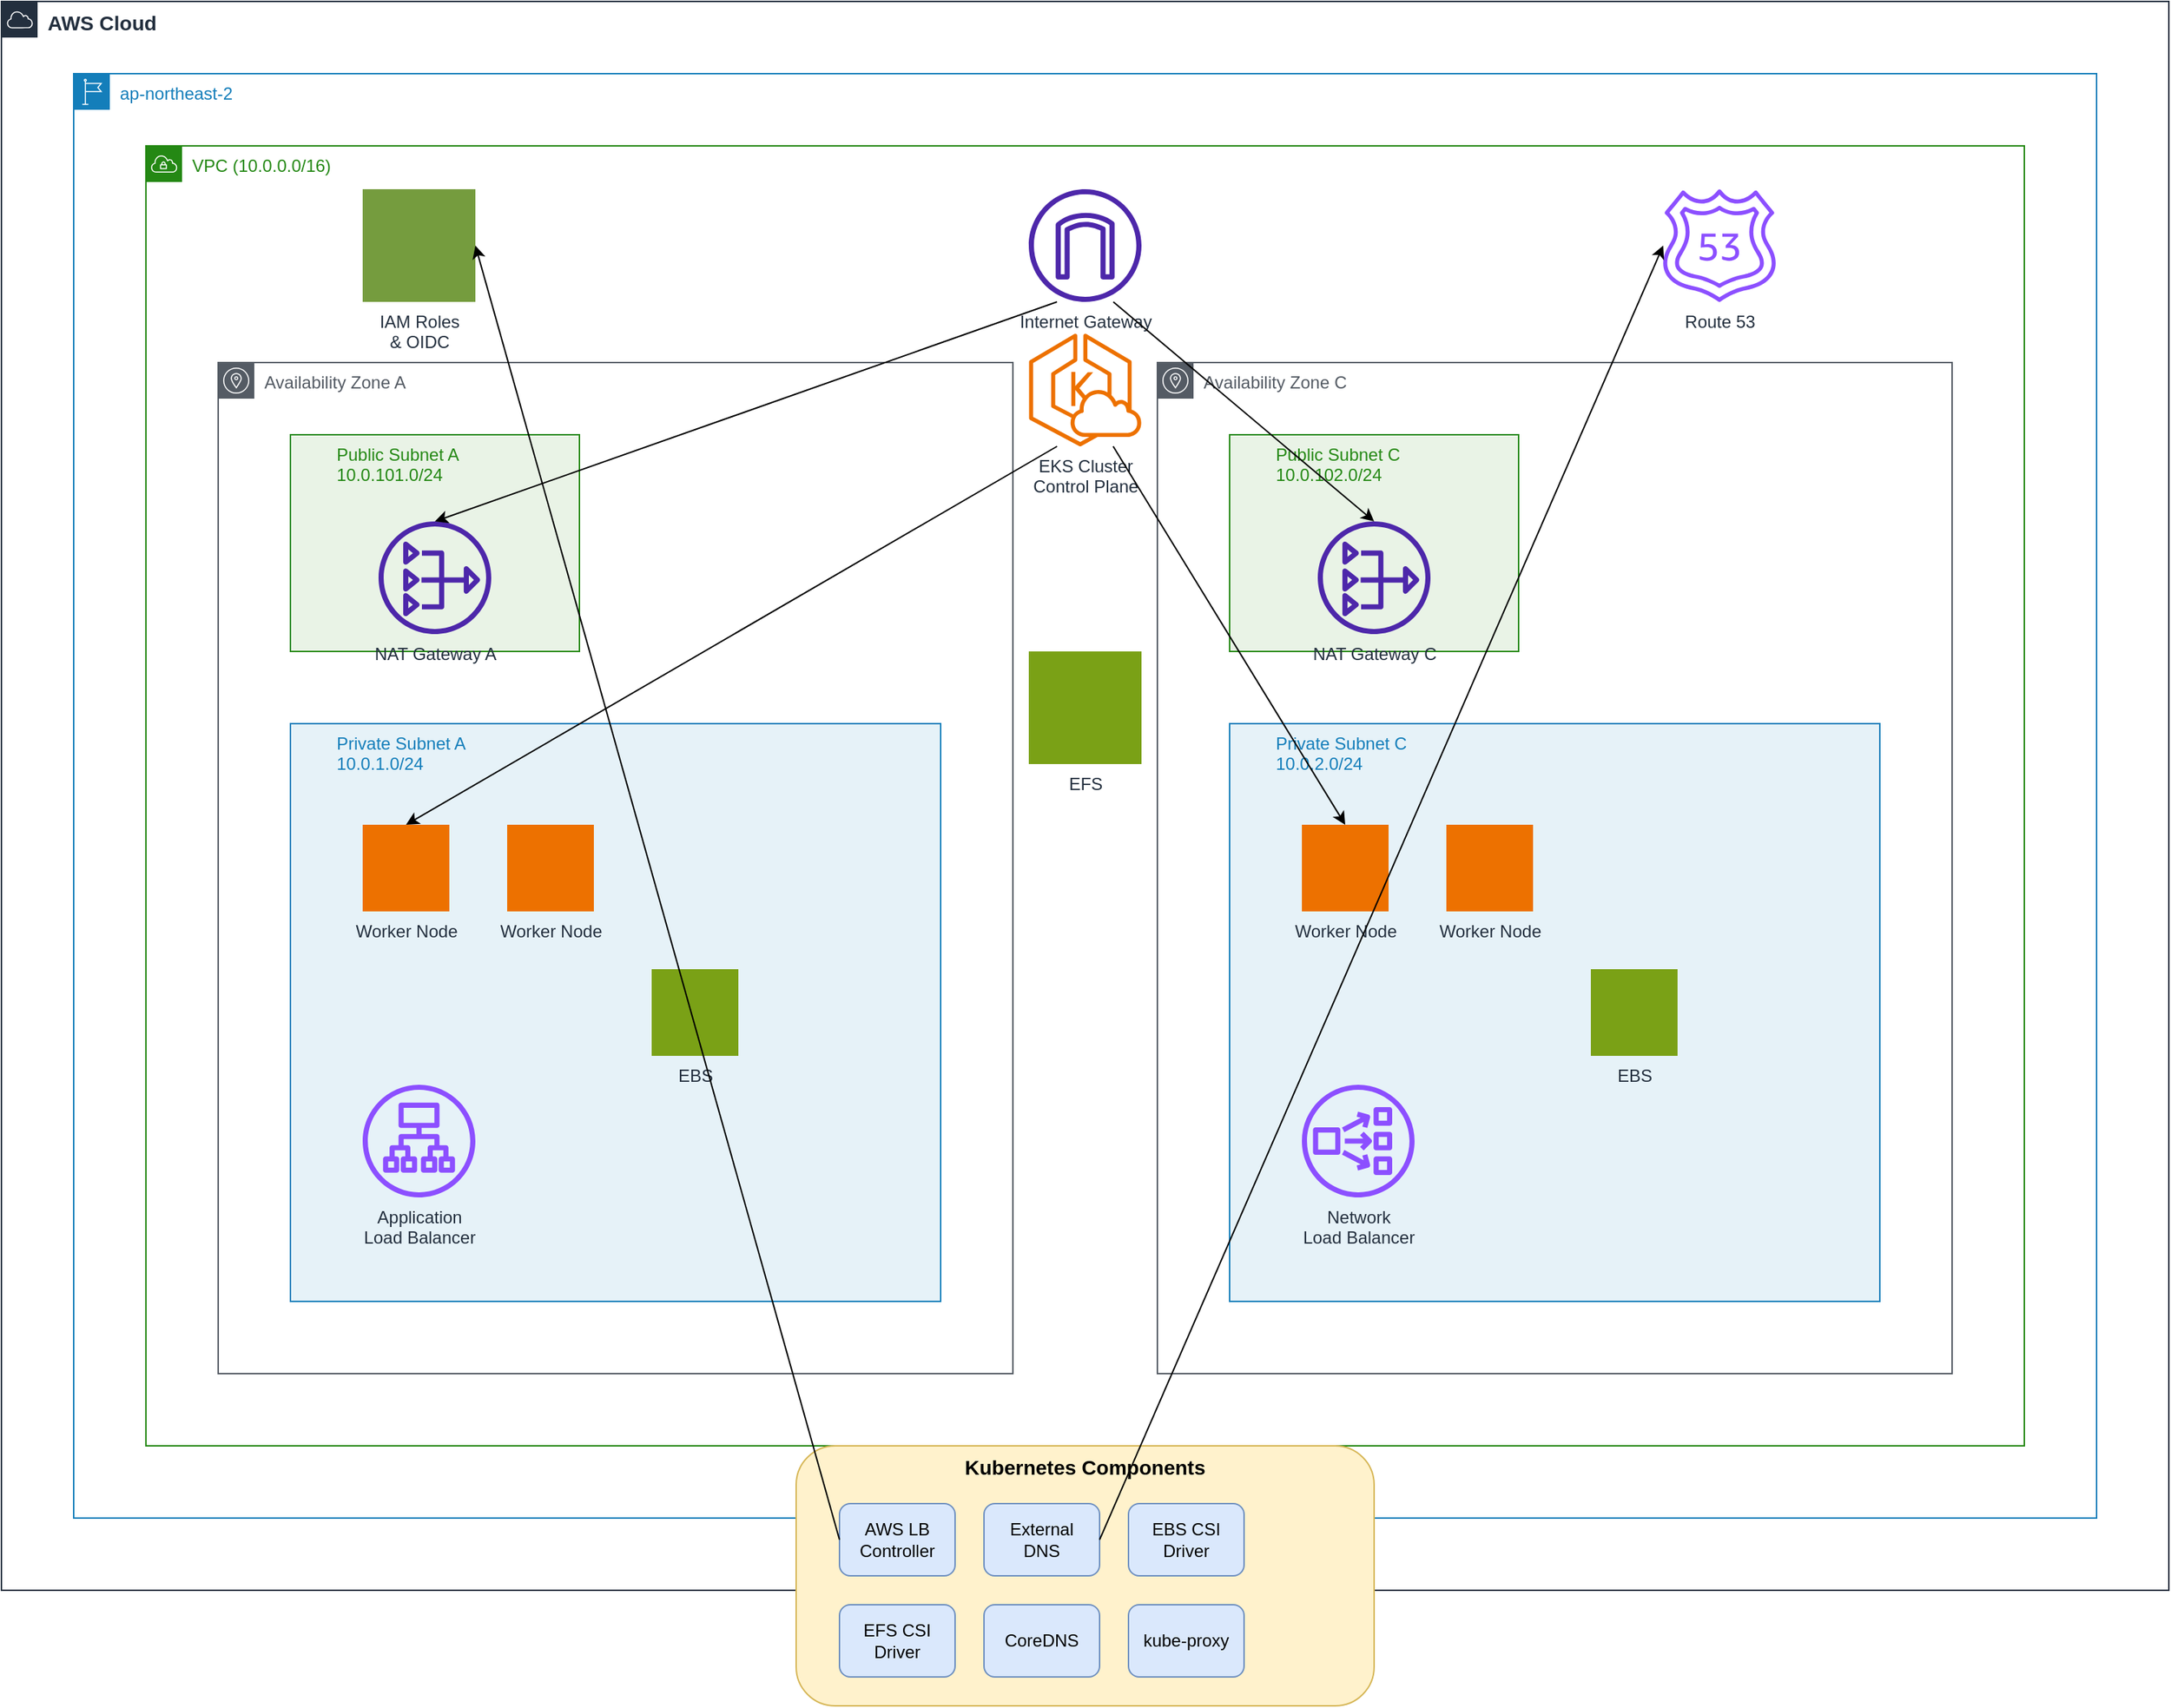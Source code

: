 <mxfile version="22.1.16" type="device">
  <diagram name="EKS-Architecture" id="eks-arch">
    <mxGraphModel dx="2000" dy="1200" grid="1" gridSize="10" guides="1" tooltips="1" connect="1" arrows="1" fold="1" page="1" pageScale="1" pageWidth="1600" pageHeight="1200" math="0" shadow="0">
      <root>
        <mxCell id="0" />
        <mxCell id="1" parent="0" />
        
        <!-- AWS Cloud -->
        <mxCell id="aws-cloud" value="AWS Cloud" style="sketch=0;outlineConnect=0;gradientColor=none;html=1;whiteSpace=wrap;fontSize=14;fontStyle=1;shape=mxgraph.aws4.group;grIcon=mxgraph.aws4.group_aws_cloud;strokeColor=#232F3E;fillColor=none;verticalAlign=top;align=left;spacingLeft=30;fontColor=#232F3E;dashed=0;" vertex="1" parent="1">
          <mxGeometry x="50" y="50" width="1500" height="1100" as="geometry" />
        </mxCell>
        
        <!-- Region -->
        <mxCell id="region" value="ap-northeast-2" style="sketch=0;outlineConnect=0;gradientColor=none;html=1;whiteSpace=wrap;fontSize=12;fontStyle=0;shape=mxgraph.aws4.group;grIcon=mxgraph.aws4.group_region;strokeColor=#147EBA;fillColor=none;verticalAlign=top;align=left;spacingLeft=30;fontColor=#147EBA;dashed=0;" vertex="1" parent="1">
          <mxGeometry x="100" y="100" width="1400" height="1000" as="geometry" />
        </mxCell>
        
        <!-- VPC -->
        <mxCell id="vpc" value="VPC (10.0.0.0/16)" style="sketch=0;outlineConnect=0;gradientColor=none;html=1;whiteSpace=wrap;fontSize=12;fontStyle=0;shape=mxgraph.aws4.group;grIcon=mxgraph.aws4.group_vpc;strokeColor=#248814;fillColor=none;verticalAlign=top;align=left;spacingLeft=30;fontColor=#248814;dashed=0;" vertex="1" parent="1">
          <mxGeometry x="150" y="150" width="1300" height="900" as="geometry" />
        </mxCell>
        
        <!-- Internet Gateway -->
        <mxCell id="igw" value="Internet Gateway" style="sketch=0;outlineConnect=0;fontColor=#232F3E;gradientColor=none;fillColor=#4D27AA;strokeColor=none;dashed=0;verticalLabelPosition=bottom;verticalAlign=top;align=center;html=1;fontSize=12;fontStyle=0;aspect=fixed;pointerEvents=1;shape=mxgraph.aws4.internet_gateway;" vertex="1" parent="1">
          <mxGeometry x="761" y="180" width="78" height="78" as="geometry" />
        </mxCell>
        
        <!-- AZ-A -->
        <mxCell id="az-a" value="Availability Zone A" style="sketch=0;outlineConnect=0;gradientColor=none;html=1;whiteSpace=wrap;fontSize=12;fontStyle=0;shape=mxgraph.aws4.group;grIcon=mxgraph.aws4.group_availability_zone;strokeColor=#545B64;fillColor=none;verticalAlign=top;align=left;spacingLeft=30;fontColor=#545B64;dashed=0;" vertex="1" parent="1">
          <mxGeometry x="200" y="300" width="550" height="700" as="geometry" />
        </mxCell>
        
        <!-- AZ-C -->
        <mxCell id="az-c" value="Availability Zone C" style="sketch=0;outlineConnect=0;gradientColor=none;html=1;whiteSpace=wrap;fontSize=12;fontStyle=0;shape=mxgraph.aws4.group;grIcon=mxgraph.aws4.group_availability_zone;strokeColor=#545B64;fillColor=none;verticalAlign=top;align=left;spacingLeft=30;fontColor=#545B64;dashed=0;" vertex="1" parent="1">
          <mxGeometry x="850" y="300" width="550" height="700" as="geometry" />
        </mxCell>
        
        <!-- Public Subnet A -->
        <mxCell id="pub-subnet-a" value="Public Subnet A&#xa;10.0.101.0/24" style="sketch=0;outlineConnect=0;gradientColor=none;html=1;whiteSpace=wrap;fontSize=12;fontStyle=0;shape=mxgraph.aws4.group;grIcon=mxgraph.aws4.group_public_subnet;strokeColor=#248814;fillColor=#E9F3E6;verticalAlign=top;align=left;spacingLeft=30;fontColor=#248814;dashed=0;" vertex="1" parent="1">
          <mxGeometry x="250" y="350" width="200" height="150" as="geometry" />
        </mxCell>
        
        <!-- Public Subnet C -->
        <mxCell id="pub-subnet-c" value="Public Subnet C&#xa;10.0.102.0/24" style="sketch=0;outlineConnect=0;gradientColor=none;html=1;whiteSpace=wrap;fontSize=12;fontStyle=0;shape=mxgraph.aws4.group;grIcon=mxgraph.aws4.group_public_subnet;strokeColor=#248814;fillColor=#E9F3E6;verticalAlign=top;align=left;spacingLeft=30;fontColor=#248814;dashed=0;" vertex="1" parent="1">
          <mxGeometry x="900" y="350" width="200" height="150" as="geometry" />
        </mxCell>
        
        <!-- Private Subnet A -->
        <mxCell id="priv-subnet-a" value="Private Subnet A&#xa;10.0.1.0/24" style="sketch=0;outlineConnect=0;gradientColor=none;html=1;whiteSpace=wrap;fontSize=12;fontStyle=0;shape=mxgraph.aws4.group;grIcon=mxgraph.aws4.group_private_subnet;strokeColor=#147EBA;fillColor=#E6F2F8;verticalAlign=top;align=left;spacingLeft=30;fontColor=#147EBA;dashed=0;" vertex="1" parent="1">
          <mxGeometry x="250" y="550" width="450" height="400" as="geometry" />
        </mxCell>
        
        <!-- Private Subnet C -->
        <mxCell id="priv-subnet-c" value="Private Subnet C&#xa;10.0.2.0/24" style="sketch=0;outlineConnect=0;gradientColor=none;html=1;whiteSpace=wrap;fontSize=12;fontStyle=0;shape=mxgraph.aws4.group;grIcon=mxgraph.aws4.group_private_subnet;strokeColor=#147EBA;fillColor=#E6F2F8;verticalAlign=top;align=left;spacingLeft=30;fontColor=#147EBA;dashed=0;" vertex="1" parent="1">
          <mxGeometry x="900" y="550" width="450" height="400" as="geometry" />
        </mxCell>
        
        <!-- NAT Gateway A -->
        <mxCell id="nat-a" value="NAT Gateway A" style="sketch=0;outlineConnect=0;fontColor=#232F3E;gradientColor=none;fillColor=#4D27AA;strokeColor=none;dashed=0;verticalLabelPosition=bottom;verticalAlign=top;align=center;html=1;fontSize=12;fontStyle=0;aspect=fixed;pointerEvents=1;shape=mxgraph.aws4.nat_gateway;" vertex="1" parent="1">
          <mxGeometry x="311" y="410" width="78" height="78" as="geometry" />
        </mxCell>
        
        <!-- NAT Gateway C -->
        <mxCell id="nat-c" value="NAT Gateway C" style="sketch=0;outlineConnect=0;fontColor=#232F3E;gradientColor=none;fillColor=#4D27AA;strokeColor=none;dashed=0;verticalLabelPosition=bottom;verticalAlign=top;align=center;html=1;fontSize=12;fontStyle=0;aspect=fixed;pointerEvents=1;shape=mxgraph.aws4.nat_gateway;" vertex="1" parent="1">
          <mxGeometry x="961" y="410" width="78" height="78" as="geometry" />
        </mxCell>
        
        <!-- EKS Cluster -->
        <mxCell id="eks-cluster" value="EKS Cluster&#xa;Control Plane" style="sketch=0;outlineConnect=0;fontColor=#232F3E;gradientColor=none;fillColor=#ED7100;strokeColor=none;dashed=0;verticalLabelPosition=bottom;verticalAlign=top;align=center;html=1;fontSize=12;fontStyle=0;aspect=fixed;pointerEvents=1;shape=mxgraph.aws4.eks_cloud;" vertex="1" parent="1">
          <mxGeometry x="761" y="280" width="78" height="78" as="geometry" />
        </mxCell>
        
        <!-- Worker Nodes A -->
        <mxCell id="worker-a1" value="Worker Node" style="sketch=0;outlineConnect=0;fontColor=#232F3E;gradientColor=none;fillColor=#ED7100;strokeColor=none;dashed=0;verticalLabelPosition=bottom;verticalAlign=top;align=center;html=1;fontSize=12;fontStyle=0;aspect=fixed;pointerEvents=1;shape=mxgraph.aws4.ec2_instance;" vertex="1" parent="1">
          <mxGeometry x="300" y="620" width="60" height="60" as="geometry" />
        </mxCell>
        
        <mxCell id="worker-a2" value="Worker Node" style="sketch=0;outlineConnect=0;fontColor=#232F3E;gradientColor=none;fillColor=#ED7100;strokeColor=none;dashed=0;verticalLabelPosition=bottom;verticalAlign=top;align=center;html=1;fontSize=12;fontStyle=0;aspect=fixed;pointerEvents=1;shape=mxgraph.aws4.ec2_instance;" vertex="1" parent="1">
          <mxGeometry x="400" y="620" width="60" height="60" as="geometry" />
        </mxCell>
        
        <!-- Worker Nodes C -->
        <mxCell id="worker-c1" value="Worker Node" style="sketch=0;outlineConnect=0;fontColor=#232F3E;gradientColor=none;fillColor=#ED7100;strokeColor=none;dashed=0;verticalLabelPosition=bottom;verticalAlign=top;align=center;html=1;fontSize=12;fontStyle=0;aspect=fixed;pointerEvents=1;shape=mxgraph.aws4.ec2_instance;" vertex="1" parent="1">
          <mxGeometry x="950" y="620" width="60" height="60" as="geometry" />
        </mxCell>
        
        <mxCell id="worker-c2" value="Worker Node" style="sketch=0;outlineConnect=0;fontColor=#232F3E;gradientColor=none;fillColor=#ED7100;strokeColor=none;dashed=0;verticalLabelPosition=bottom;verticalAlign=top;align=center;html=1;fontSize=12;fontStyle=0;aspect=fixed;pointerEvents=1;shape=mxgraph.aws4.ec2_instance;" vertex="1" parent="1">
          <mxGeometry x="1050" y="620" width="60" height="60" as="geometry" />
        </mxCell>
        
        <!-- Load Balancer -->
        <mxCell id="alb" value="Application&#xa;Load Balancer" style="sketch=0;outlineConnect=0;fontColor=#232F3E;gradientColor=none;fillColor=#8C4FFF;strokeColor=none;dashed=0;verticalLabelPosition=bottom;verticalAlign=top;align=center;html=1;fontSize=12;fontStyle=0;aspect=fixed;pointerEvents=1;shape=mxgraph.aws4.application_load_balancer;" vertex="1" parent="1">
          <mxGeometry x="300" y="800" width="78" height="78" as="geometry" />
        </mxCell>
        
        <!-- Network Load Balancer -->
        <mxCell id="nlb" value="Network&#xa;Load Balancer" style="sketch=0;outlineConnect=0;fontColor=#232F3E;gradientColor=none;fillColor=#8C4FFF;strokeColor=none;dashed=0;verticalLabelPosition=bottom;verticalAlign=top;align=center;html=1;fontSize=12;fontStyle=0;aspect=fixed;pointerEvents=1;shape=mxgraph.aws4.network_load_balancer;" vertex="1" parent="1">
          <mxGeometry x="950" y="800" width="78" height="78" as="geometry" />
        </mxCell>
        
        <!-- EBS Volumes -->
        <mxCell id="ebs1" value="EBS" style="sketch=0;outlineConnect=0;fontColor=#232F3E;gradientColor=none;fillColor=#7AA116;strokeColor=none;dashed=0;verticalLabelPosition=bottom;verticalAlign=top;align=center;html=1;fontSize=12;fontStyle=0;aspect=fixed;pointerEvents=1;shape=mxgraph.aws4.ebs_volume;" vertex="1" parent="1">
          <mxGeometry x="500" y="720" width="60" height="60" as="geometry" />
        </mxCell>
        
        <mxCell id="ebs2" value="EBS" style="sketch=0;outlineConnect=0;fontColor=#232F3E;gradientColor=none;fillColor=#7AA116;strokeColor=none;dashed=0;verticalLabelPosition=bottom;verticalAlign=top;align=center;html=1;fontSize=12;fontStyle=0;aspect=fixed;pointerEvents=1;shape=mxgraph.aws4.ebs_volume;" vertex="1" parent="1">
          <mxGeometry x="1150" y="720" width="60" height="60" as="geometry" />
        </mxCell>
        
        <!-- Route53 -->
        <mxCell id="route53" value="Route 53" style="sketch=0;outlineConnect=0;fontColor=#232F3E;gradientColor=none;fillColor=#8C4FFF;strokeColor=none;dashed=0;verticalLabelPosition=bottom;verticalAlign=top;align=center;html=1;fontSize=12;fontStyle=0;aspect=fixed;pointerEvents=1;shape=mxgraph.aws4.route_53;" vertex="1" parent="1">
          <mxGeometry x="1200" y="180" width="78" height="78" as="geometry" />
        </mxCell>
        
        <!-- IAM -->
        <mxCell id="iam" value="IAM Roles&#xa;&amp; OIDC" style="sketch=0;outlineConnect=0;fontColor=#232F3E;gradientColor=none;fillColor=#759C3E;strokeColor=none;dashed=0;verticalLabelPosition=bottom;verticalAlign=top;align=center;html=1;fontSize=12;fontStyle=0;aspect=fixed;pointerEvents=1;shape=mxgraph.aws4.identity_and_access_management_iam;" vertex="1" parent="1">
          <mxGeometry x="300" y="180" width="78" height="78" as="geometry" />
        </mxCell>
        
        <!-- Kubernetes Components Box -->
        <mxCell id="k8s-components" value="Kubernetes Components" style="rounded=1;whiteSpace=wrap;html=1;fillColor=#fff2cc;strokeColor=#d6b656;verticalAlign=top;fontSize=14;fontStyle=1;" vertex="1" parent="1">
          <mxGeometry x="600" y="1050" width="400" height="180" as="geometry" />
        </mxCell>
        
        <!-- AWS LB Controller -->
        <mxCell id="lb-controller" value="AWS LB&#xa;Controller" style="rounded=1;whiteSpace=wrap;html=1;fillColor=#dae8fc;strokeColor=#6c8ebf;" vertex="1" parent="1">
          <mxGeometry x="630" y="1090" width="80" height="50" as="geometry" />
        </mxCell>
        
        <!-- ExternalDNS -->
        <mxCell id="external-dns" value="External&#xa;DNS" style="rounded=1;whiteSpace=wrap;html=1;fillColor=#dae8fc;strokeColor=#6c8ebf;" vertex="1" parent="1">
          <mxGeometry x="730" y="1090" width="80" height="50" as="geometry" />
        </mxCell>
        
        <!-- EBS CSI -->
        <mxCell id="ebs-csi" value="EBS CSI&#xa;Driver" style="rounded=1;whiteSpace=wrap;html=1;fillColor=#dae8fc;strokeColor=#6c8ebf;" vertex="1" parent="1">
          <mxGeometry x="830" y="1090" width="80" height="50" as="geometry" />
        </mxCell>
        
        <!-- EFS CSI -->
        <mxCell id="efs-csi" value="EFS CSI&#xa;Driver" style="rounded=1;whiteSpace=wrap;html=1;fillColor=#dae8fc;strokeColor=#6c8ebf;" vertex="1" parent="1">
          <mxGeometry x="630" y="1160" width="80" height="50" as="geometry" />
        </mxCell>
        
        <!-- CoreDNS -->
        <mxCell id="coredns" value="CoreDNS" style="rounded=1;whiteSpace=wrap;html=1;fillColor=#dae8fc;strokeColor=#6c8ebf;" vertex="1" parent="1">
          <mxGeometry x="730" y="1160" width="80" height="50" as="geometry" />
        </mxCell>
        
        <!-- kube-proxy -->
        <mxCell id="kube-proxy" value="kube-proxy" style="rounded=1;whiteSpace=wrap;html=1;fillColor=#dae8fc;strokeColor=#6c8ebf;" vertex="1" parent="1">
          <mxGeometry x="830" y="1160" width="80" height="50" as="geometry" />
        </mxCell>
        
        <!-- Connections -->
        <mxCell id="conn1" value="" style="endArrow=classic;html=1;rounded=0;exitX=0.25;exitY=1;exitDx=0;exitDy=0;exitPerimeter=0;entryX=0.5;entryY=0;entryDx=0;entryDy=0;entryPerimeter=0;" edge="1" parent="1" source="igw" target="nat-a">
          <mxGeometry width="50" height="50" relative="1" as="geometry">
            <mxPoint x="400" y="400" as="sourcePoint" />
            <mxPoint x="450" y="350" as="targetPoint" />
          </mxGeometry>
        </mxCell>
        
        <mxCell id="conn2" value="" style="endArrow=classic;html=1;rounded=0;exitX=0.75;exitY=1;exitDx=0;exitDy=0;exitPerimeter=0;entryX=0.5;entryY=0;entryDx=0;entryDy=0;entryPerimeter=0;" edge="1" parent="1" source="igw" target="nat-c">
          <mxGeometry width="50" height="50" relative="1" as="geometry">
            <mxPoint x="400" y="400" as="sourcePoint" />
            <mxPoint x="450" y="350" as="targetPoint" />
          </mxGeometry>
        </mxCell>
        
        <mxCell id="conn3" value="" style="endArrow=classic;html=1;rounded=0;exitX=0.25;exitY=1;exitDx=0;exitDy=0;exitPerimeter=0;entryX=0.5;entryY=0;entryDx=0;entryDy=0;entryPerimeter=0;" edge="1" parent="1" source="eks-cluster" target="worker-a1">
          <mxGeometry width="50" height="50" relative="1" as="geometry">
            <mxPoint x="400" y="400" as="sourcePoint" />
            <mxPoint x="450" y="350" as="targetPoint" />
          </mxGeometry>
        </mxCell>
        
        <mxCell id="conn4" value="" style="endArrow=classic;html=1;rounded=0;exitX=0.75;exitY=1;exitDx=0;exitDy=0;exitPerimeter=0;entryX=0.5;entryY=0;entryDx=0;entryDy=0;entryPerimeter=0;" edge="1" parent="1" source="eks-cluster" target="worker-c1">
          <mxGeometry width="50" height="50" relative="1" as="geometry">
            <mxPoint x="400" y="400" as="sourcePoint" />
            <mxPoint x="450" y="350" as="targetPoint" />
          </mxGeometry>
        </mxCell>
        
        <mxCell id="conn5" value="" style="endArrow=classic;html=1;rounded=0;exitX=1;exitY=0.5;exitDx=0;exitDy=0;entryX=0;entryY=0.5;entryDx=0;entryDy=0;entryPerimeter=0;" edge="1" parent="1" source="external-dns" target="route53">
          <mxGeometry width="50" height="50" relative="1" as="geometry">
            <mxPoint x="400" y="400" as="sourcePoint" />
            <mxPoint x="450" y="350" as="targetPoint" />
          </mxGeometry>
        </mxCell>
        
        <mxCell id="conn6" value="" style="endArrow=classic;html=1;rounded=0;exitX=0;exitY=0.5;exitDx=0;exitDy=0;entryX=1;entryY=0.5;entryDx=0;entryDy=0;entryPerimeter=0;" edge="1" parent="1" source="lb-controller" target="iam">
          <mxGeometry width="50" height="50" relative="1" as="geometry">
            <mxPoint x="400" y="400" as="sourcePoint" />
            <mxPoint x="450" y="350" as="targetPoint" />
          </mxGeometry>
        </mxCell>
        
        <!-- EFS File System -->
        <mxCell id="efs" value="EFS" style="sketch=0;outlineConnect=0;fontColor=#232F3E;gradientColor=none;fillColor=#7AA116;strokeColor=none;dashed=0;verticalLabelPosition=bottom;verticalAlign=top;align=center;html=1;fontSize=12;fontStyle=0;aspect=fixed;pointerEvents=1;shape=mxgraph.aws4.efs_file_system;" vertex="1" parent="1">
          <mxGeometry x="761" y="500" width="78" height="78" as="geometry" />
        </mxCell>
        
      </root>
    </mxGraphModel>
  </diagram>
</mxfile>